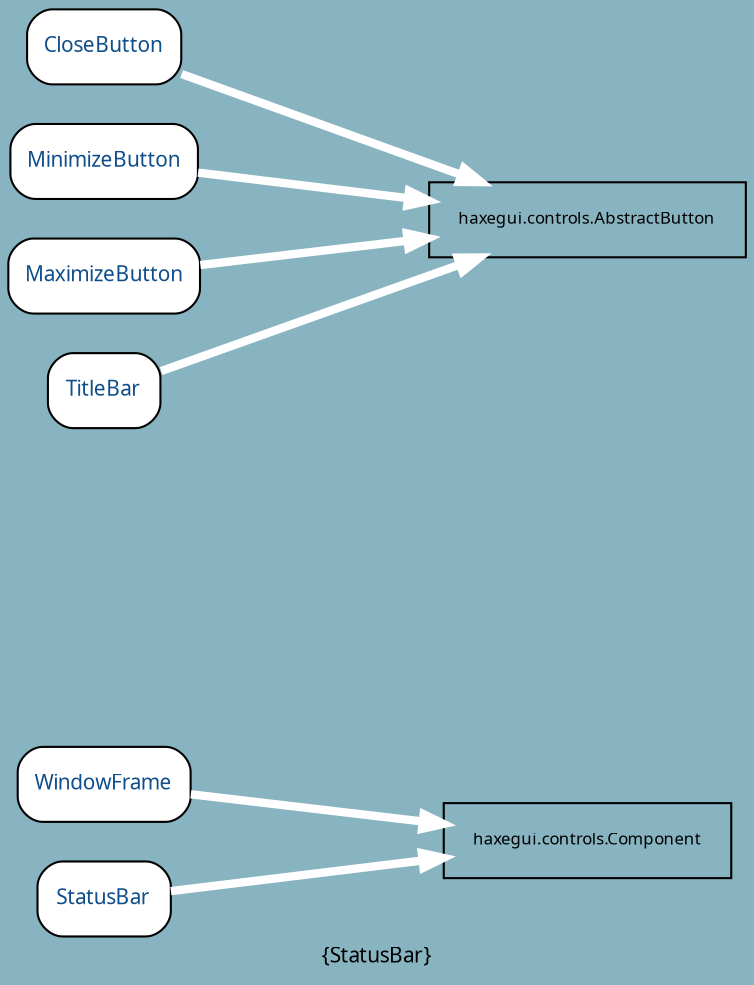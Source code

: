 digraph uml {
	graph [label="Package: haxegui.windowClasses Inheritance", ratio=compress, rankdir=LR, size="24,12", overlap=false, fontname=Sans, fontsize=10, bgcolor="#88B3C1", fontcolor=black];
	node [label="\N", fontname=Sans, fontsize=8, shape=record, color=black, fontcolor=black];
	edge [fontname=Sans, fontsize=8, minlen=3, color=black, fontcolor=black];
	graph [label="{StatusBar}",
		lp="180,10",
		bb="0,0,360,462"];
	"haxegui.windowClasses.WindowFrame" [label="{WindowFrame}", fontsize=10, fontcolor="#104E8B", style="rounded,filled", fillcolor=white, URL="../types/haxegui/windowClasses/WindowFrame.html", tooltip=WindowFrame, portPos=e, pos="47,93", rects="7,75,88,111", width="1.11", height="0.50"];
	"haxegui.controls.Component" [pos="283,66", rects="214,48,352,84", width="1.92", height="0.50"];
	"haxegui.windowClasses.CloseButton" [label="{CloseButton}", fontsize=10, fontcolor="#104E8B", style="rounded,filled", fillcolor=white, URL="../types/haxegui/windowClasses/CloseButton.html", tooltip=CloseButton, portPos=e, pos="47,444", rects="10,426,85,462", width="1.03", height="0.50"];
	"haxegui.controls.AbstractButton" [pos="283,363", rects="207,345,360,381", width="2.11", height="0.50"];
	"haxegui.windowClasses.MinimizeButton" [label="{MinimizeButton}", fontsize=10, fontcolor="#104E8B", style="rounded,filled", fillcolor=white, URL="../types/haxegui/windowClasses/MinimizeButton.html", tooltip=MinimizeButton, portPos=e, pos="47,390", rects="2,372,92,408", width="1.25", height="0.50"];
	"haxegui.windowClasses.MaximizeButton" [label="{MaximizeButton}", fontsize=10, fontcolor="#104E8B", style="rounded,filled", fillcolor=white, URL="../types/haxegui/windowClasses/MaximizeButton.html", tooltip=MaximizeButton, portPos=e, pos="47,336", rects="1,318,94,354", width="1.28", height="0.50"];
	"haxegui.windowClasses.TitleBar" [label="{TitleBar}", fontsize=10, fontcolor="#104E8B", style="rounded,filled", fillcolor=white, URL="../types/haxegui/windowClasses/TitleBar.html", tooltip=TitleBar, portPos=e, pos="47,282", rects="20,264,74,300", width="0.75", height="0.50"];
	"haxegui.windowClasses.StatusBar" [label="{StatusBar}", fontsize=10, fontcolor="#104E8B", style="rounded,filled", fillcolor=white, URL="../types/haxegui/windowClasses/StatusBar.html", tooltip=StatusBar, portPos=e, pos="47,39", rects="15,21,79,57", width="0.89", height="0.50"];
	"haxegui.windowClasses.WindowFrame" -> "haxegui.controls.Component" [color=white, style="setlinewidth(4)", arrowhead=normal, arrowsize="1.0", pos="e,214,74 88,88 120,84 165,80 204,75"];
	"haxegui.windowClasses.CloseButton" -> "haxegui.controls.AbstractButton" [color=white, style="setlinewidth(4)", arrowhead=normal, arrowsize="1.0", pos="e,230,381 85,431 122,418 178,399 220,384"];
	"haxegui.windowClasses.MinimizeButton" -> "haxegui.controls.AbstractButton" [color=white, style="setlinewidth(4)", arrowhead=normal, arrowsize="1.0", pos="e,207,372 92,385 122,381 161,377 197,373"];
	"haxegui.windowClasses.MaximizeButton" -> "haxegui.controls.AbstractButton" [color=white, style="setlinewidth(4)", arrowhead=normal, arrowsize="1.0", pos="e,207,354 94,341 123,345 162,349 197,353"];
	"haxegui.windowClasses.TitleBar" -> "haxegui.controls.AbstractButton" [color=white, style="setlinewidth(4)", arrowhead=normal, arrowsize="1.0", pos="e,230,345 74,291 110,303 173,325 220,342"];
	"haxegui.windowClasses.StatusBar" -> "haxegui.controls.Component" [color=white, style="setlinewidth(4)", arrowhead=normal, arrowsize="1.0", pos="e,214,58 79,43 111,47 161,52 204,57"];
}
